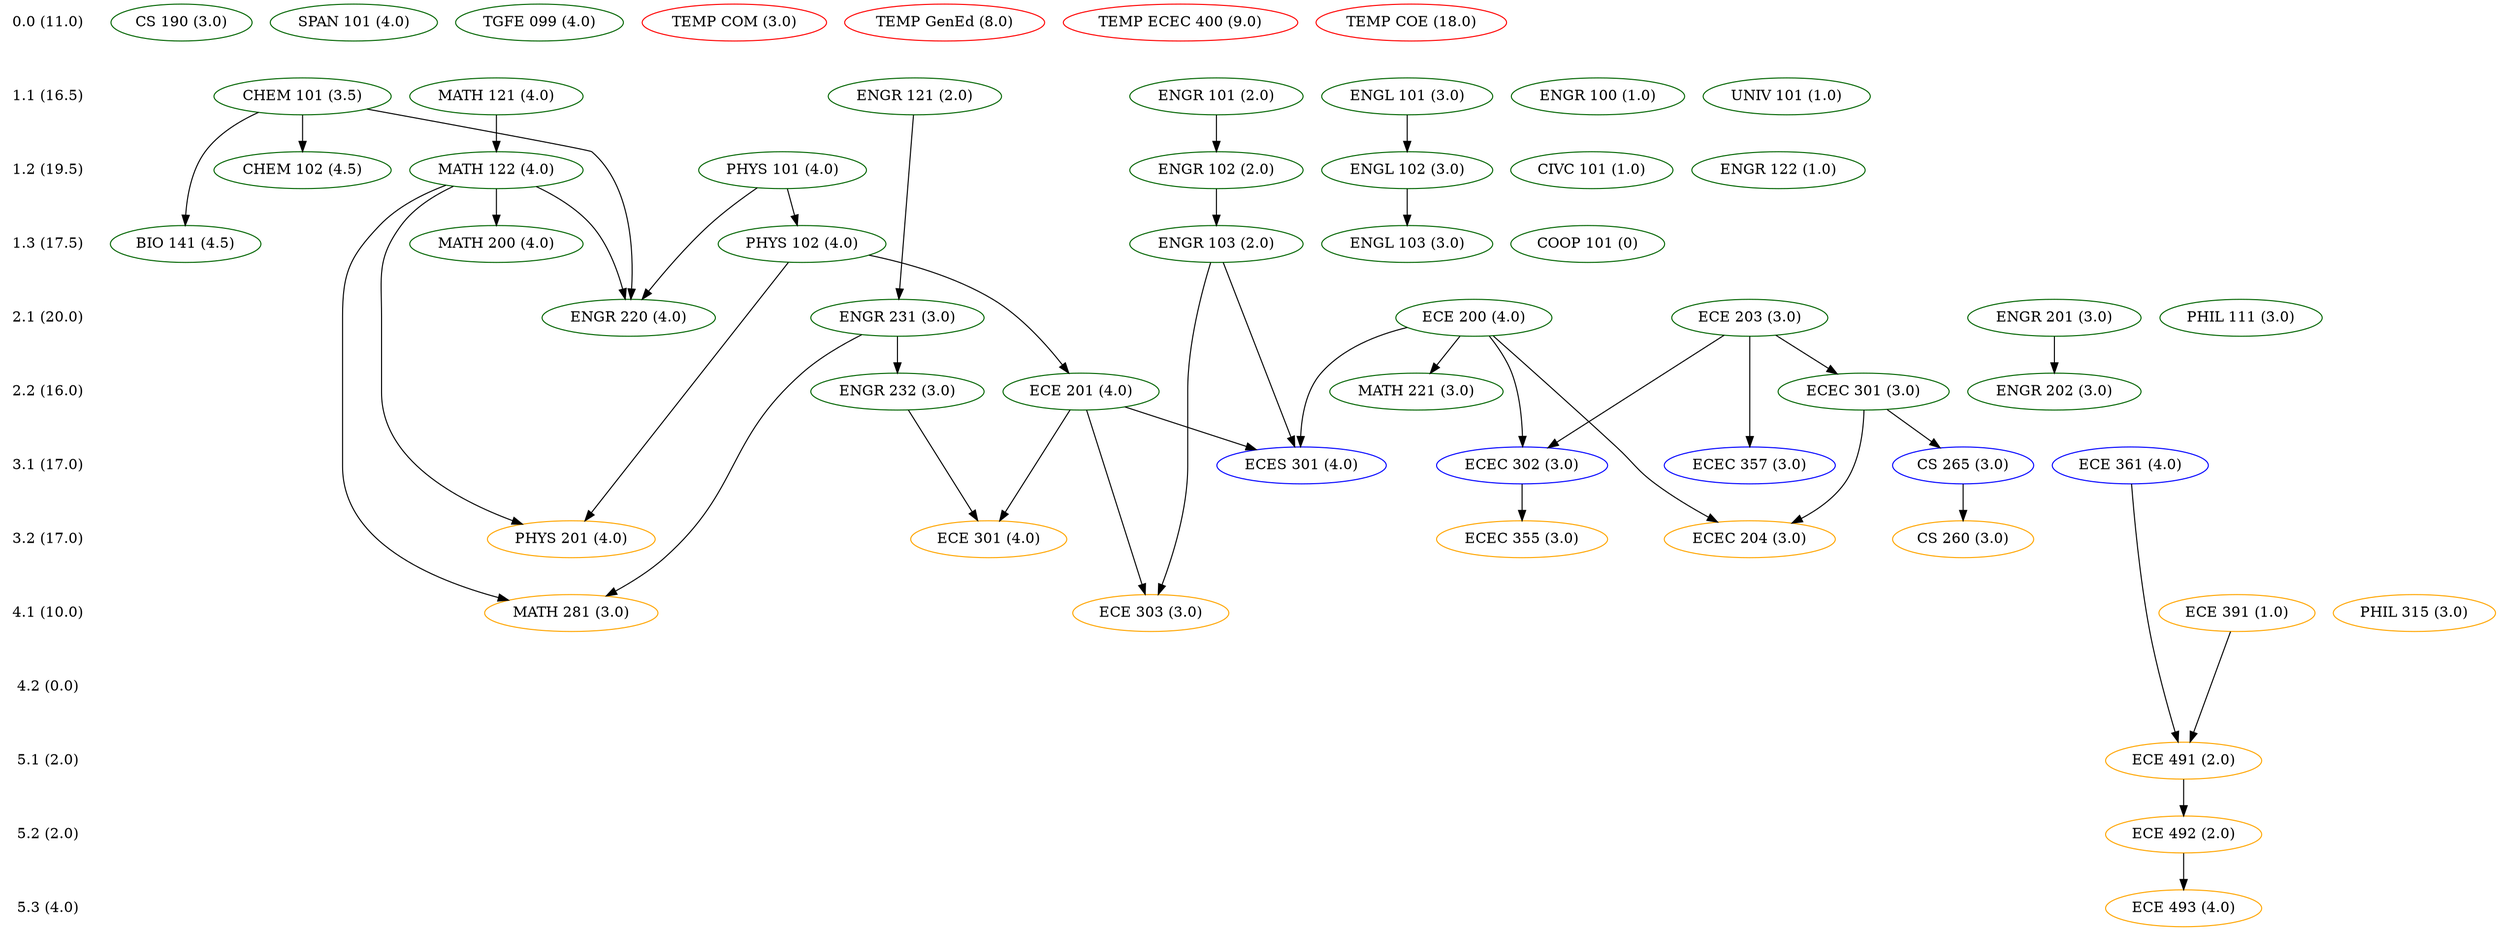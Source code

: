 digraph Classes {
	newrank=true
	0.0 [label="0.0 (11.0)" shape=plaintext]
	"CS 190" [label="CS 190 (3.0)" color=darkgreen]
	"SPAN 101" [label="SPAN 101 (4.0)" color=darkgreen]
	"TGFE 099" [label="TGFE 099 (4.0)" color=darkgreen]
	1.1 [label="1.1 (16.5)" shape=plaintext]
	0.0 -> 1.1 [style=invis]
	"CHEM 101" [label="CHEM 101 (3.5)" color=darkgreen]
	"ENGL 101" [label="ENGL 101 (3.0)" color=darkgreen]
	"ENGR 100" [label="ENGR 100 (1.0)" color=darkgreen]
	"ENGR 101" [label="ENGR 101 (2.0)" color=darkgreen]
	"ENGR 121" [label="ENGR 121 (2.0)" color=darkgreen]
	"MATH 121" [label="MATH 121 (4.0)" color=darkgreen]
	"UNIV 101" [label="UNIV 101 (1.0)" color=darkgreen]
	1.2 [label="1.2 (19.5)" shape=plaintext]
	1.1 -> 1.2 [style=invis]
	"CHEM 102" [label="CHEM 102 (4.5)" color=darkgreen]
	"CHEM 101" -> "CHEM 102"
	"CIVC 101" [label="CIVC 101 (1.0)" color=darkgreen]
	"ENGL 102" [label="ENGL 102 (3.0)" color=darkgreen]
	"ENGL 101" -> "ENGL 102"
	"ENGR 102" [label="ENGR 102 (2.0)" color=darkgreen]
	"ENGR 101" -> "ENGR 102"
	"ENGR 122" [label="ENGR 122 (1.0)" color=darkgreen]
	"MATH 122" [label="MATH 122 (4.0)" color=darkgreen]
	"MATH 121" -> "MATH 122"
	"PHYS 101" [label="PHYS 101 (4.0)" color=darkgreen]
	1.3 [label="1.3 (17.5)" shape=plaintext]
	1.2 -> 1.3 [style=invis]
	"BIO 141" [label="BIO 141 (4.5)" color=darkgreen]
	"CHEM 101" -> "BIO 141"
	"COOP 101" [label="COOP 101 (0)" color=darkgreen]
	"ENGL 103" [label="ENGL 103 (3.0)" color=darkgreen]
	"ENGL 102" -> "ENGL 103"
	"ENGR 103" [label="ENGR 103 (2.0)" color=darkgreen]
	"ENGR 102" -> "ENGR 103"
	"MATH 200" [label="MATH 200 (4.0)" color=darkgreen]
	"MATH 122" -> "MATH 200"
	"PHYS 102" [label="PHYS 102 (4.0)" color=darkgreen]
	"PHYS 101" -> "PHYS 102"
	2.1 [label="2.1 (20.0)" shape=plaintext]
	1.3 -> 2.1 [style=invis]
	"ECE 200" [label="ECE 200 (4.0)" color=darkgreen]
	"ECE 203" [label="ECE 203 (3.0)" color=darkgreen]
	"ENGR 201" [label="ENGR 201 (3.0)" color=darkgreen]
	"ENGR 220" [label="ENGR 220 (4.0)" color=darkgreen]
	"CHEM 101" -> "ENGR 220"
	"MATH 122" -> "ENGR 220"
	"PHYS 101" -> "ENGR 220"
	"ENGR 231" [label="ENGR 231 (3.0)" color=darkgreen]
	"ENGR 121" -> "ENGR 231"
	"PHIL 111" [label="PHIL 111 (3.0)" color=darkgreen]
	2.2 [label="2.2 (16.0)" shape=plaintext]
	2.1 -> 2.2 [style=invis]
	"ECE 201" [label="ECE 201 (4.0)" color=darkgreen]
	"PHYS 102" -> "ECE 201"
	"ECEC 301" [label="ECEC 301 (3.0)" color=darkgreen]
	"ECE 203" -> "ECEC 301"
	"ENGR 202" [label="ENGR 202 (3.0)" color=darkgreen]
	"ENGR 201" -> "ENGR 202"
	"ENGR 232" [label="ENGR 232 (3.0)" color=darkgreen]
	"ENGR 231" -> "ENGR 232"
	"MATH 221" [label="MATH 221 (3.0)" color=darkgreen]
	"ECE 200" -> "MATH 221"
	3.1 [label="3.1 (17.0)" shape=plaintext]
	2.2 -> 3.1 [style=invis]
	"CS 265" [label="CS 265 (3.0)" color=blue]
	"ECEC 301" -> "CS 265"
	"ECE 361" [label="ECE 361 (4.0)" color=blue]
	"ECEC 302" [label="ECEC 302 (3.0)" color=blue]
	"ECE 203" -> "ECEC 302"
	"ECE 200" -> "ECEC 302"
	"ECEC 357" [label="ECEC 357 (3.0)" color=blue]
	"ECE 203" -> "ECEC 357"
	"ECES 301" [label="ECES 301 (4.0)" color=blue]
	"ECE 200" -> "ECES 301"
	"ECE 201" -> "ECES 301"
	"ENGR 103" -> "ECES 301"
	3.2 [label="3.2 (17.0)" shape=plaintext]
	3.1 -> 3.2 [style=invis]
	"CS 260" [label="CS 260 (3.0)" color=orange]
	"CS 265" -> "CS 260"
	"ECE 301" [label="ECE 301 (4.0)" color=orange]
	"ECE 201" -> "ECE 301"
	"ENGR 232" -> "ECE 301"
	"ECEC 204" [label="ECEC 204 (3.0)" color=orange]
	"ECE 200" -> "ECEC 204"
	"ECEC 301" -> "ECEC 204"
	"ECEC 355" [label="ECEC 355 (3.0)" color=orange]
	"ECEC 302" -> "ECEC 355"
	"PHYS 201" [label="PHYS 201 (4.0)" color=orange]
	"PHYS 102" -> "PHYS 201"
	"MATH 122" -> "PHYS 201"
	4.1 [label="4.1 (10.0)" shape=plaintext]
	3.2 -> 4.1 [style=invis]
	"ECE 391" [label="ECE 391 (1.0)" color=orange]
	"ECE 303" [label="ECE 303 (3.0)" color=orange]
	"ECE 201" -> "ECE 303"
	"ENGR 103" -> "ECE 303"
	"MATH 281" [label="MATH 281 (3.0)" color=orange]
	"MATH 122" -> "MATH 281"
	"ENGR 231" -> "MATH 281"
	"PHIL 315" [label="PHIL 315 (3.0)" color=orange]
	4.2 [label="4.2 (0.0)" shape=plaintext]
	4.1 -> 4.2 [style=invis]
	5.1 [label="5.1 (2.0)" shape=plaintext]
	4.2 -> 5.1 [style=invis]
	"ECE 491" [label="ECE 491 (2.0)" color=orange]
	"ECE 391" -> "ECE 491"
	"ECE 361" -> "ECE 491"
	5.2 [label="5.2 (2.0)" shape=plaintext]
	5.1 -> 5.2 [style=invis]
	"ECE 492" [label="ECE 492 (2.0)" color=orange]
	"ECE 491" -> "ECE 492"
	5.3 [label="5.3 (4.0)" shape=plaintext]
	5.2 -> 5.3 [style=invis]
	"ECE 493" [label="ECE 493 (4.0)" color=orange]
	"ECE 492" -> "ECE 493"
	"TEMP COM" [label="TEMP COM (3.0)" color=red]
	"TEMP GenEd" [label="TEMP GenEd (8.0)" color=red]
	"TEMP ECEC 400" [label="TEMP ECEC 400 (9.0)" color=red]
	"TEMP COE" [label="TEMP COE (18.0)" color=red]
	{rank=same; "0.0" "CS 190" "SPAN 101" "TGFE 099"}
	{rank=same; "1.1" "CHEM 101" "ENGL 101" "ENGR 100" "ENGR 101" "ENGR 121" "MATH 121" "UNIV 101"}
	{rank=same; "1.2" "CHEM 102" "CIVC 101" "ENGL 102" "ENGR 102" "ENGR 122" "MATH 122" "PHYS 101"}
	{rank=same; "1.3" "BIO 141" "COOP 101" "ENGL 103" "ENGR 103" "MATH 200" "PHYS 102"}
	{rank=same; "2.1" "ECE 200" "ECE 203" "ENGR 201" "ENGR 220" "ENGR 231" "PHIL 111"}
	{rank=same; "2.2" "ECE 201" "ECEC 301" "ENGR 202" "ENGR 232" "MATH 221"}
	{rank=same; "3.1" "CS 265" "ECE 361" "ECEC 302" "ECEC 357" "ECES 301"}
	{rank=same; "3.2" "CS 260" "ECE 301" "ECEC 204" "ECEC 355" "PHYS 201"}
	{rank=same; "4.1" "ECE 391" "ECE 303" "MATH 281" "PHIL 315"}
	{rank=same; "4.2" }
	{rank=same; "5.1" "ECE 491"}
	{rank=same; "5.2" "ECE 492"}
	{rank=same; "5.3" "ECE 493"}
}
